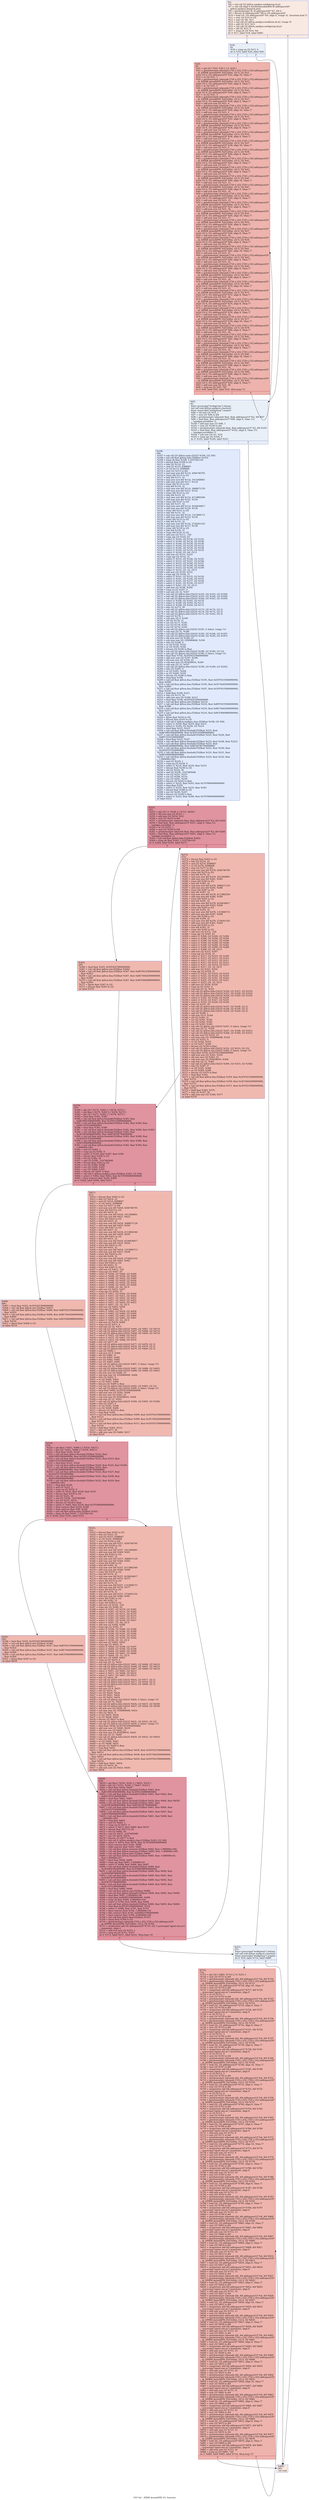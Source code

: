 digraph "CFG for '_Z9DR_kerneliiPfS_Py' function" {
	label="CFG for '_Z9DR_kerneliiPfS_Py' function";

	Node0x5183fc0 [shape=record,color="#3d50c3ff", style=filled, fillcolor="#efcebd70",label="{%5:\l  %6 = tail call i32 @llvm.amdgcn.workgroup.id.x()\l  %7 = tail call align 4 dereferenceable(64) i8 addrspace(4)*\l... @llvm.amdgcn.dispatch.ptr()\l  %8 = getelementptr i8, i8 addrspace(4)* %7, i64 4\l  %9 = bitcast i8 addrspace(4)* %8 to i16 addrspace(4)*\l  %10 = load i16, i16 addrspace(4)* %9, align 4, !range !4, !invariant.load !5\l  %11 = zext i16 %10 to i32\l  %12 = mul i32 %6, %11\l  %13 = tail call i32 @llvm.amdgcn.workitem.id.x(), !range !6\l  %14 = add i32 %12, %13\l  %15 = tail call i32 @llvm.amdgcn.workgroup.id.y()\l  %16 = shl i32 %15, 8\l  %17 = icmp slt i32 %14, %0\l  br i1 %17, label %18, label %885\l|{<s0>T|<s1>F}}"];
	Node0x5183fc0:s0 -> Node0x5186170;
	Node0x5183fc0:s1 -> Node0x5186200;
	Node0x5186170 [shape=record,color="#3d50c3ff", style=filled, fillcolor="#cedaeb70",label="{%18:\l18:                                               \l  %19 = icmp eq i32 %13, 0\l  br i1 %19, label %20, label %95\l|{<s0>T|<s1>F}}"];
	Node0x5186170:s0 -> Node0x5186400;
	Node0x5186170:s1 -> Node0x5186450;
	Node0x5186400 [shape=record,color="#b70d28ff", style=filled, fillcolor="#d6524470",label="{%20:\l20:                                               \l  %21 = phi i32 [ %93, %20 ], [ 0, %18 ]\l  %22 = getelementptr inbounds [720 x i32], [720 x i32] addrspace(3)*\l... @_ZZ9DR_kerneliiPfS_PyE5sHist, i32 0, i32 %21\l  store i32 0, i32 addrspace(3)* %22, align 16, !tbaa !7\l  %23 = or i32 %21, 1\l  %24 = getelementptr inbounds [720 x i32], [720 x i32] addrspace(3)*\l... @_ZZ9DR_kerneliiPfS_PyE5sHist, i32 0, i32 %23\l  store i32 0, i32 addrspace(3)* %24, align 4, !tbaa !7\l  %25 = or i32 %21, 2\l  %26 = getelementptr inbounds [720 x i32], [720 x i32] addrspace(3)*\l... @_ZZ9DR_kerneliiPfS_PyE5sHist, i32 0, i32 %25\l  store i32 0, i32 addrspace(3)* %26, align 8, !tbaa !7\l  %27 = or i32 %21, 3\l  %28 = getelementptr inbounds [720 x i32], [720 x i32] addrspace(3)*\l... @_ZZ9DR_kerneliiPfS_PyE5sHist, i32 0, i32 %27\l  store i32 0, i32 addrspace(3)* %28, align 4, !tbaa !7\l  %29 = add nuw nsw i32 %21, 4\l  %30 = getelementptr inbounds [720 x i32], [720 x i32] addrspace(3)*\l... @_ZZ9DR_kerneliiPfS_PyE5sHist, i32 0, i32 %29\l  store i32 0, i32 addrspace(3)* %30, align 16, !tbaa !7\l  %31 = add nuw nsw i32 %21, 5\l  %32 = getelementptr inbounds [720 x i32], [720 x i32] addrspace(3)*\l... @_ZZ9DR_kerneliiPfS_PyE5sHist, i32 0, i32 %31\l  store i32 0, i32 addrspace(3)* %32, align 4, !tbaa !7\l  %33 = add nuw nsw i32 %21, 6\l  %34 = getelementptr inbounds [720 x i32], [720 x i32] addrspace(3)*\l... @_ZZ9DR_kerneliiPfS_PyE5sHist, i32 0, i32 %33\l  store i32 0, i32 addrspace(3)* %34, align 8, !tbaa !7\l  %35 = add nuw nsw i32 %21, 7\l  %36 = getelementptr inbounds [720 x i32], [720 x i32] addrspace(3)*\l... @_ZZ9DR_kerneliiPfS_PyE5sHist, i32 0, i32 %35\l  store i32 0, i32 addrspace(3)* %36, align 4, !tbaa !7\l  %37 = add nuw nsw i32 %21, 8\l  %38 = getelementptr inbounds [720 x i32], [720 x i32] addrspace(3)*\l... @_ZZ9DR_kerneliiPfS_PyE5sHist, i32 0, i32 %37\l  store i32 0, i32 addrspace(3)* %38, align 16, !tbaa !7\l  %39 = add nuw nsw i32 %21, 9\l  %40 = getelementptr inbounds [720 x i32], [720 x i32] addrspace(3)*\l... @_ZZ9DR_kerneliiPfS_PyE5sHist, i32 0, i32 %39\l  store i32 0, i32 addrspace(3)* %40, align 4, !tbaa !7\l  %41 = add nuw nsw i32 %21, 10\l  %42 = getelementptr inbounds [720 x i32], [720 x i32] addrspace(3)*\l... @_ZZ9DR_kerneliiPfS_PyE5sHist, i32 0, i32 %41\l  store i32 0, i32 addrspace(3)* %42, align 8, !tbaa !7\l  %43 = add nuw nsw i32 %21, 11\l  %44 = getelementptr inbounds [720 x i32], [720 x i32] addrspace(3)*\l... @_ZZ9DR_kerneliiPfS_PyE5sHist, i32 0, i32 %43\l  store i32 0, i32 addrspace(3)* %44, align 4, !tbaa !7\l  %45 = add nuw nsw i32 %21, 12\l  %46 = getelementptr inbounds [720 x i32], [720 x i32] addrspace(3)*\l... @_ZZ9DR_kerneliiPfS_PyE5sHist, i32 0, i32 %45\l  store i32 0, i32 addrspace(3)* %46, align 16, !tbaa !7\l  %47 = add nuw nsw i32 %21, 13\l  %48 = getelementptr inbounds [720 x i32], [720 x i32] addrspace(3)*\l... @_ZZ9DR_kerneliiPfS_PyE5sHist, i32 0, i32 %47\l  store i32 0, i32 addrspace(3)* %48, align 4, !tbaa !7\l  %49 = add nuw nsw i32 %21, 14\l  %50 = getelementptr inbounds [720 x i32], [720 x i32] addrspace(3)*\l... @_ZZ9DR_kerneliiPfS_PyE5sHist, i32 0, i32 %49\l  store i32 0, i32 addrspace(3)* %50, align 8, !tbaa !7\l  %51 = add nuw nsw i32 %21, 15\l  %52 = getelementptr inbounds [720 x i32], [720 x i32] addrspace(3)*\l... @_ZZ9DR_kerneliiPfS_PyE5sHist, i32 0, i32 %51\l  store i32 0, i32 addrspace(3)* %52, align 4, !tbaa !7\l  %53 = add nuw nsw i32 %21, 16\l  %54 = getelementptr inbounds [720 x i32], [720 x i32] addrspace(3)*\l... @_ZZ9DR_kerneliiPfS_PyE5sHist, i32 0, i32 %53\l  store i32 0, i32 addrspace(3)* %54, align 16, !tbaa !7\l  %55 = add nuw nsw i32 %21, 17\l  %56 = getelementptr inbounds [720 x i32], [720 x i32] addrspace(3)*\l... @_ZZ9DR_kerneliiPfS_PyE5sHist, i32 0, i32 %55\l  store i32 0, i32 addrspace(3)* %56, align 4, !tbaa !7\l  %57 = add nuw nsw i32 %21, 18\l  %58 = getelementptr inbounds [720 x i32], [720 x i32] addrspace(3)*\l... @_ZZ9DR_kerneliiPfS_PyE5sHist, i32 0, i32 %57\l  store i32 0, i32 addrspace(3)* %58, align 8, !tbaa !7\l  %59 = add nuw nsw i32 %21, 19\l  %60 = getelementptr inbounds [720 x i32], [720 x i32] addrspace(3)*\l... @_ZZ9DR_kerneliiPfS_PyE5sHist, i32 0, i32 %59\l  store i32 0, i32 addrspace(3)* %60, align 4, !tbaa !7\l  %61 = add nuw nsw i32 %21, 20\l  %62 = getelementptr inbounds [720 x i32], [720 x i32] addrspace(3)*\l... @_ZZ9DR_kerneliiPfS_PyE5sHist, i32 0, i32 %61\l  store i32 0, i32 addrspace(3)* %62, align 16, !tbaa !7\l  %63 = add nuw nsw i32 %21, 21\l  %64 = getelementptr inbounds [720 x i32], [720 x i32] addrspace(3)*\l... @_ZZ9DR_kerneliiPfS_PyE5sHist, i32 0, i32 %63\l  store i32 0, i32 addrspace(3)* %64, align 4, !tbaa !7\l  %65 = add nuw nsw i32 %21, 22\l  %66 = getelementptr inbounds [720 x i32], [720 x i32] addrspace(3)*\l... @_ZZ9DR_kerneliiPfS_PyE5sHist, i32 0, i32 %65\l  store i32 0, i32 addrspace(3)* %66, align 8, !tbaa !7\l  %67 = add nuw nsw i32 %21, 23\l  %68 = getelementptr inbounds [720 x i32], [720 x i32] addrspace(3)*\l... @_ZZ9DR_kerneliiPfS_PyE5sHist, i32 0, i32 %67\l  store i32 0, i32 addrspace(3)* %68, align 4, !tbaa !7\l  %69 = add nuw nsw i32 %21, 24\l  %70 = getelementptr inbounds [720 x i32], [720 x i32] addrspace(3)*\l... @_ZZ9DR_kerneliiPfS_PyE5sHist, i32 0, i32 %69\l  store i32 0, i32 addrspace(3)* %70, align 16, !tbaa !7\l  %71 = add nuw nsw i32 %21, 25\l  %72 = getelementptr inbounds [720 x i32], [720 x i32] addrspace(3)*\l... @_ZZ9DR_kerneliiPfS_PyE5sHist, i32 0, i32 %71\l  store i32 0, i32 addrspace(3)* %72, align 4, !tbaa !7\l  %73 = add nuw nsw i32 %21, 26\l  %74 = getelementptr inbounds [720 x i32], [720 x i32] addrspace(3)*\l... @_ZZ9DR_kerneliiPfS_PyE5sHist, i32 0, i32 %73\l  store i32 0, i32 addrspace(3)* %74, align 8, !tbaa !7\l  %75 = add nuw nsw i32 %21, 27\l  %76 = getelementptr inbounds [720 x i32], [720 x i32] addrspace(3)*\l... @_ZZ9DR_kerneliiPfS_PyE5sHist, i32 0, i32 %75\l  store i32 0, i32 addrspace(3)* %76, align 4, !tbaa !7\l  %77 = add nuw nsw i32 %21, 28\l  %78 = getelementptr inbounds [720 x i32], [720 x i32] addrspace(3)*\l... @_ZZ9DR_kerneliiPfS_PyE5sHist, i32 0, i32 %77\l  store i32 0, i32 addrspace(3)* %78, align 16, !tbaa !7\l  %79 = add nuw nsw i32 %21, 29\l  %80 = getelementptr inbounds [720 x i32], [720 x i32] addrspace(3)*\l... @_ZZ9DR_kerneliiPfS_PyE5sHist, i32 0, i32 %79\l  store i32 0, i32 addrspace(3)* %80, align 4, !tbaa !7\l  %81 = add nuw nsw i32 %21, 30\l  %82 = getelementptr inbounds [720 x i32], [720 x i32] addrspace(3)*\l... @_ZZ9DR_kerneliiPfS_PyE5sHist, i32 0, i32 %81\l  store i32 0, i32 addrspace(3)* %82, align 8, !tbaa !7\l  %83 = add nuw nsw i32 %21, 31\l  %84 = getelementptr inbounds [720 x i32], [720 x i32] addrspace(3)*\l... @_ZZ9DR_kerneliiPfS_PyE5sHist, i32 0, i32 %83\l  store i32 0, i32 addrspace(3)* %84, align 4, !tbaa !7\l  %85 = add nuw nsw i32 %21, 32\l  %86 = getelementptr inbounds [720 x i32], [720 x i32] addrspace(3)*\l... @_ZZ9DR_kerneliiPfS_PyE5sHist, i32 0, i32 %85\l  store i32 0, i32 addrspace(3)* %86, align 16, !tbaa !7\l  %87 = add nuw nsw i32 %21, 33\l  %88 = getelementptr inbounds [720 x i32], [720 x i32] addrspace(3)*\l... @_ZZ9DR_kerneliiPfS_PyE5sHist, i32 0, i32 %87\l  store i32 0, i32 addrspace(3)* %88, align 4, !tbaa !7\l  %89 = add nuw nsw i32 %21, 34\l  %90 = getelementptr inbounds [720 x i32], [720 x i32] addrspace(3)*\l... @_ZZ9DR_kerneliiPfS_PyE5sHist, i32 0, i32 %89\l  store i32 0, i32 addrspace(3)* %90, align 8, !tbaa !7\l  %91 = add nuw nsw i32 %21, 35\l  %92 = getelementptr inbounds [720 x i32], [720 x i32] addrspace(3)*\l... @_ZZ9DR_kerneliiPfS_PyE5sHist, i32 0, i32 %91\l  store i32 0, i32 addrspace(3)* %92, align 4, !tbaa !7\l  %93 = add nuw nsw i32 %21, 36\l  %94 = icmp eq i32 %93, 720\l  br i1 %94, label %95, label %20, !llvm.loop !11\l|{<s0>T|<s1>F}}"];
	Node0x5186400:s0 -> Node0x5186450;
	Node0x5186400:s1 -> Node0x5186400;
	Node0x5186450 [shape=record,color="#3d50c3ff", style=filled, fillcolor="#cedaeb70",label="{%95:\l95:                                               \l  fence syncscope(\"workgroup\") release\l  tail call void @llvm.amdgcn.s.barrier()\l  fence syncscope(\"workgroup\") acquire\l  %96 = shl nsw i32 %14, 1\l  %97 = sext i32 %96 to i64\l  %98 = getelementptr inbounds float, float addrspace(1)* %2, i64 %97\l  %99 = load float, float addrspace(1)* %98, align 4, !tbaa !13,\l... !amdgpu.noclobber !5\l  %100 = add nuw nsw i32 %96, 1\l  %101 = sext i32 %100 to i64\l  %102 = getelementptr inbounds float, float addrspace(1)* %2, i64 %101\l  %103 = load float, float addrspace(1)* %102, align 4, !tbaa !13,\l... !amdgpu.noclobber !5\l  %104 = sub nsw i32 %1, %16\l  %105 = icmp sgt i32 %104, 0\l  br i1 %105, label %106, label %251\l|{<s0>T|<s1>F}}"];
	Node0x5186450:s0 -> Node0x518d3c0;
	Node0x5186450:s1 -> Node0x518d450;
	Node0x518d3c0 [shape=record,color="#3d50c3ff", style=filled, fillcolor="#b9d0f970",label="{%106:\l106:                                              \l  %107 = tail call i32 @llvm.smin.i32(i32 %104, i32 256)\l  %108 = tail call float @llvm.fabs.f32(float %103)\l  %109 = fcmp olt float %108, 1.310720e+05\l  %110 = bitcast float %108 to i32\l  %111 = lshr i32 %110, 23\l  %112 = and i32 %110, 8388607\l  %113 = or i32 %112, 8388608\l  %114 = zext i32 %113 to i64\l  %115 = mul nuw nsw i64 %114, 4266746795\l  %116 = trunc i64 %115 to i32\l  %117 = lshr i64 %115, 32\l  %118 = mul nuw nsw i64 %114, 1011060801\l  %119 = add nuw nsw i64 %117, %118\l  %120 = trunc i64 %119 to i32\l  %121 = lshr i64 %119, 32\l  %122 = mul nuw nsw i64 %114, 3680671129\l  %123 = add nuw nsw i64 %121, %122\l  %124 = trunc i64 %123 to i32\l  %125 = lshr i64 %123, 32\l  %126 = mul nuw nsw i64 %114, 4113882560\l  %127 = add nuw nsw i64 %125, %126\l  %128 = trunc i64 %127 to i32\l  %129 = lshr i64 %127, 32\l  %130 = mul nuw nsw i64 %114, 4230436817\l  %131 = add nuw nsw i64 %129, %130\l  %132 = trunc i64 %131 to i32\l  %133 = lshr i64 %131, 32\l  %134 = mul nuw nsw i64 %114, 1313084713\l  %135 = add nuw nsw i64 %133, %134\l  %136 = trunc i64 %135 to i32\l  %137 = lshr i64 %135, 32\l  %138 = mul nuw nsw i64 %114, 2734261102\l  %139 = add nuw nsw i64 %137, %138\l  %140 = trunc i64 %139 to i32\l  %141 = lshr i64 %139, 32\l  %142 = trunc i64 %141 to i32\l  %143 = add nsw i32 %111, -120\l  %144 = icmp ugt i32 %143, 63\l  %145 = select i1 %144, i32 %136, i32 %142\l  %146 = select i1 %144, i32 %132, i32 %140\l  %147 = select i1 %144, i32 %128, i32 %136\l  %148 = select i1 %144, i32 %124, i32 %132\l  %149 = select i1 %144, i32 %120, i32 %128\l  %150 = select i1 %144, i32 %116, i32 %124\l  %151 = select i1 %144, i32 -64, i32 0\l  %152 = add nsw i32 %151, %143\l  %153 = icmp ugt i32 %152, 31\l  %154 = select i1 %153, i32 %146, i32 %145\l  %155 = select i1 %153, i32 %147, i32 %146\l  %156 = select i1 %153, i32 %148, i32 %147\l  %157 = select i1 %153, i32 %149, i32 %148\l  %158 = select i1 %153, i32 %150, i32 %149\l  %159 = select i1 %153, i32 -32, i32 0\l  %160 = add nsw i32 %159, %152\l  %161 = icmp ugt i32 %160, 31\l  %162 = select i1 %161, i32 %155, i32 %154\l  %163 = select i1 %161, i32 %156, i32 %155\l  %164 = select i1 %161, i32 %157, i32 %156\l  %165 = select i1 %161, i32 %158, i32 %157\l  %166 = select i1 %161, i32 -32, i32 0\l  %167 = add nsw i32 %166, %160\l  %168 = icmp eq i32 %167, 0\l  %169 = sub nsw i32 32, %167\l  %170 = tail call i32 @llvm.fshr.i32(i32 %162, i32 %163, i32 %169)\l  %171 = tail call i32 @llvm.fshr.i32(i32 %163, i32 %164, i32 %169)\l  %172 = tail call i32 @llvm.fshr.i32(i32 %164, i32 %165, i32 %169)\l  %173 = select i1 %168, i32 %162, i32 %170\l  %174 = select i1 %168, i32 %163, i32 %171\l  %175 = select i1 %168, i32 %164, i32 %172\l  %176 = lshr i32 %173, 29\l  %177 = tail call i32 @llvm.fshl.i32(i32 %173, i32 %174, i32 2)\l  %178 = tail call i32 @llvm.fshl.i32(i32 %174, i32 %175, i32 2)\l  %179 = tail call i32 @llvm.fshl.i32(i32 %175, i32 %165, i32 2)\l  %180 = and i32 %176, 1\l  %181 = sub nsw i32 0, %180\l  %182 = shl i32 %176, 31\l  %183 = xor i32 %177, %181\l  %184 = xor i32 %178, %181\l  %185 = xor i32 %179, %181\l  %186 = tail call i32 @llvm.ctlz.i32(i32 %183, i1 false), !range !15\l  %187 = sub nsw i32 31, %186\l  %188 = tail call i32 @llvm.fshr.i32(i32 %183, i32 %184, i32 %187)\l  %189 = tail call i32 @llvm.fshr.i32(i32 %184, i32 %185, i32 %187)\l  %190 = shl nuw nsw i32 %186, 23\l  %191 = sub nuw nsw i32 1056964608, %190\l  %192 = lshr i32 %188, 9\l  %193 = or i32 %192, %191\l  %194 = or i32 %193, %182\l  %195 = bitcast i32 %194 to float\l  %196 = tail call i32 @llvm.fshl.i32(i32 %188, i32 %189, i32 23)\l  %197 = tail call i32 @llvm.ctlz.i32(i32 %196, i1 false), !range !15\l  %198 = fmul float %195, 0x3FF921FB40000000\l  %199 = add nuw nsw i32 %197, %186\l  %200 = shl nuw nsw i32 %199, 23\l  %201 = sub nuw nsw i32 855638016, %200\l  %202 = sub nsw i32 31, %197\l  %203 = tail call i32 @llvm.fshr.i32(i32 %196, i32 %189, i32 %202)\l  %204 = lshr i32 %203, 9\l  %205 = or i32 %201, %204\l  %206 = or i32 %205, %182\l  %207 = bitcast i32 %206 to float\l  %208 = fneg float %198\l  %209 = tail call float @llvm.fma.f32(float %195, float 0x3FF921FB40000000,\l... float %208)\l  %210 = tail call float @llvm.fma.f32(float %195, float 0x3E74442D00000000,\l... float %209)\l  %211 = tail call float @llvm.fma.f32(float %207, float 0x3FF921FB40000000,\l... float %210)\l  %212 = fadd float %198, %211\l  %213 = lshr i32 %173, 30\l  %214 = add nuw nsw i32 %180, %213\l  %215 = fmul float %108, 0x3FE45F3060000000\l  %216 = tail call float @llvm.rint.f32(float %215)\l  %217 = tail call float @llvm.fma.f32(float %216, float 0xBFF921FB40000000,\l... float %108)\l  %218 = tail call float @llvm.fma.f32(float %216, float 0xBE74442D00000000,\l... float %217)\l  %219 = tail call float @llvm.fma.f32(float %216, float 0xBCF8469880000000,\l... float %218)\l  %220 = fptosi float %216 to i32\l  %221 = bitcast float %103 to i32\l  %222 = tail call i1 @llvm.amdgcn.class.f32(float %108, i32 504)\l  %223 = select i1 %109, float %219, float %212\l  %224 = select i1 %109, i32 %220, i32 %214\l  %225 = fmul float %223, %223\l  %226 = tail call float @llvm.fmuladd.f32(float %225, float\l... 0xBF29833040000000, float 0x3F81103880000000)\l  %227 = tail call float @llvm.fmuladd.f32(float %225, float %226, float\l... 0xBFC55553A0000000)\l  %228 = fmul float %225, %227\l  %229 = tail call float @llvm.fmuladd.f32(float %223, float %228, float %223)\l  %230 = tail call float @llvm.fmuladd.f32(float %225, float\l... 0x3EFAEA6680000000, float 0xBF56C9E760000000)\l  %231 = tail call float @llvm.fmuladd.f32(float %225, float %230, float\l... 0x3FA5557EE0000000)\l  %232 = tail call float @llvm.fmuladd.f32(float %225, float %231, float\l... 0xBFE0000080000000)\l  %233 = tail call float @llvm.fmuladd.f32(float %225, float %232, float\l... 1.000000e+00)\l  %234 = and i32 %224, 1\l  %235 = icmp eq i32 %234, 0\l  %236 = select i1 %235, float %229, float %233\l  %237 = bitcast float %236 to i32\l  %238 = shl i32 %224, 30\l  %239 = and i32 %238, -2147483648\l  %240 = xor i32 %221, %237\l  %241 = xor i32 %240, %110\l  %242 = xor i32 %241, %239\l  %243 = bitcast i32 %242 to float\l  %244 = select i1 %222, float %243, float 0x7FF8000000000000\l  %245 = fneg float %229\l  %246 = select i1 %235, float %233, float %245\l  %247 = bitcast float %246 to i32\l  %248 = xor i32 %239, %247\l  %249 = bitcast i32 %248 to float\l  %250 = select i1 %222, float %249, float 0x7FF8000000000000\l  br label %252\l}"];
	Node0x518d3c0 -> Node0x5196630;
	Node0x518d450 [shape=record,color="#3d50c3ff", style=filled, fillcolor="#cedaeb70",label="{%251:\l251:                                              \l  fence syncscope(\"workgroup\") release\l  tail call void @llvm.amdgcn.s.barrier()\l  fence syncscope(\"workgroup\") acquire\l  br i1 %19, label %714, label %885\l|{<s0>T|<s1>F}}"];
	Node0x518d450:s0 -> Node0x5196920;
	Node0x518d450:s1 -> Node0x5186200;
	Node0x5196630 [shape=record,color="#b70d28ff", style=filled, fillcolor="#b70d2870",label="{%252:\l252:                                              \l  %253 = phi i32 [ 0, %106 ], [ %712, %658 ]\l  %254 = shl nuw nsw i32 %253, 1\l  %255 = add nsw i32 %254, %16\l  %256 = sext i32 %255 to i64\l  %257 = getelementptr inbounds float, float addrspace(1)* %3, i64 %256\l  %258 = load float, float addrspace(1)* %257, align 4, !tbaa !13,\l... !amdgpu.noclobber !5\l  %259 = or i32 %255, 1\l  %260 = sext i32 %259 to i64\l  %261 = getelementptr inbounds float, float addrspace(1)* %3, i64 %260\l  %262 = load float, float addrspace(1)* %261, align 4, !tbaa !13,\l... !amdgpu.noclobber !5\l  %263 = tail call float @llvm.fabs.f32(float %262)\l  %264 = fcmp olt float %263, 1.310720e+05\l  br i1 %264, label %265, label %273\l|{<s0>T|<s1>F}}"];
	Node0x5196630:s0 -> Node0x518f4f0;
	Node0x5196630:s1 -> Node0x518f580;
	Node0x518f4f0 [shape=record,color="#3d50c3ff", style=filled, fillcolor="#de614d70",label="{%265:\l265:                                              \l  %266 = fmul float %263, 0x3FE45F3060000000\l  %267 = tail call float @llvm.rint.f32(float %266)\l  %268 = tail call float @llvm.fma.f32(float %267, float 0xBFF921FB40000000,\l... float %263)\l  %269 = tail call float @llvm.fma.f32(float %267, float 0xBE74442D00000000,\l... float %268)\l  %270 = tail call float @llvm.fma.f32(float %267, float 0xBCF8469880000000,\l... float %269)\l  %271 = fptosi float %267 to i32\l  %272 = bitcast float %263 to i32\l  br label %379\l}"];
	Node0x518f4f0 -> Node0x51981d0;
	Node0x518f580 [shape=record,color="#3d50c3ff", style=filled, fillcolor="#de614d70",label="{%273:\l273:                                              \l  %274 = bitcast float %263 to i32\l  %275 = lshr i32 %274, 23\l  %276 = and i32 %274, 8388607\l  %277 = or i32 %276, 8388608\l  %278 = zext i32 %277 to i64\l  %279 = mul nuw nsw i64 %278, 4266746795\l  %280 = trunc i64 %279 to i32\l  %281 = lshr i64 %279, 32\l  %282 = mul nuw nsw i64 %278, 1011060801\l  %283 = add nuw nsw i64 %281, %282\l  %284 = trunc i64 %283 to i32\l  %285 = lshr i64 %283, 32\l  %286 = mul nuw nsw i64 %278, 3680671129\l  %287 = add nuw nsw i64 %285, %286\l  %288 = trunc i64 %287 to i32\l  %289 = lshr i64 %287, 32\l  %290 = mul nuw nsw i64 %278, 4113882560\l  %291 = add nuw nsw i64 %289, %290\l  %292 = trunc i64 %291 to i32\l  %293 = lshr i64 %291, 32\l  %294 = mul nuw nsw i64 %278, 4230436817\l  %295 = add nuw nsw i64 %293, %294\l  %296 = trunc i64 %295 to i32\l  %297 = lshr i64 %295, 32\l  %298 = mul nuw nsw i64 %278, 1313084713\l  %299 = add nuw nsw i64 %297, %298\l  %300 = trunc i64 %299 to i32\l  %301 = lshr i64 %299, 32\l  %302 = mul nuw nsw i64 %278, 2734261102\l  %303 = add nuw nsw i64 %301, %302\l  %304 = trunc i64 %303 to i32\l  %305 = lshr i64 %303, 32\l  %306 = trunc i64 %305 to i32\l  %307 = add nsw i32 %275, -120\l  %308 = icmp ugt i32 %307, 63\l  %309 = select i1 %308, i32 %300, i32 %306\l  %310 = select i1 %308, i32 %296, i32 %304\l  %311 = select i1 %308, i32 %292, i32 %300\l  %312 = select i1 %308, i32 %288, i32 %296\l  %313 = select i1 %308, i32 %284, i32 %292\l  %314 = select i1 %308, i32 %280, i32 %288\l  %315 = select i1 %308, i32 -64, i32 0\l  %316 = add nsw i32 %315, %307\l  %317 = icmp ugt i32 %316, 31\l  %318 = select i1 %317, i32 %310, i32 %309\l  %319 = select i1 %317, i32 %311, i32 %310\l  %320 = select i1 %317, i32 %312, i32 %311\l  %321 = select i1 %317, i32 %313, i32 %312\l  %322 = select i1 %317, i32 %314, i32 %313\l  %323 = select i1 %317, i32 -32, i32 0\l  %324 = add nsw i32 %323, %316\l  %325 = icmp ugt i32 %324, 31\l  %326 = select i1 %325, i32 %319, i32 %318\l  %327 = select i1 %325, i32 %320, i32 %319\l  %328 = select i1 %325, i32 %321, i32 %320\l  %329 = select i1 %325, i32 %322, i32 %321\l  %330 = select i1 %325, i32 -32, i32 0\l  %331 = add nsw i32 %330, %324\l  %332 = icmp eq i32 %331, 0\l  %333 = sub nsw i32 32, %331\l  %334 = tail call i32 @llvm.fshr.i32(i32 %326, i32 %327, i32 %333)\l  %335 = tail call i32 @llvm.fshr.i32(i32 %327, i32 %328, i32 %333)\l  %336 = tail call i32 @llvm.fshr.i32(i32 %328, i32 %329, i32 %333)\l  %337 = select i1 %332, i32 %326, i32 %334\l  %338 = select i1 %332, i32 %327, i32 %335\l  %339 = select i1 %332, i32 %328, i32 %336\l  %340 = lshr i32 %337, 29\l  %341 = tail call i32 @llvm.fshl.i32(i32 %337, i32 %338, i32 2)\l  %342 = tail call i32 @llvm.fshl.i32(i32 %338, i32 %339, i32 2)\l  %343 = tail call i32 @llvm.fshl.i32(i32 %339, i32 %329, i32 2)\l  %344 = and i32 %340, 1\l  %345 = sub nsw i32 0, %344\l  %346 = shl i32 %340, 31\l  %347 = xor i32 %341, %345\l  %348 = xor i32 %342, %345\l  %349 = xor i32 %343, %345\l  %350 = tail call i32 @llvm.ctlz.i32(i32 %347, i1 false), !range !15\l  %351 = sub nsw i32 31, %350\l  %352 = tail call i32 @llvm.fshr.i32(i32 %347, i32 %348, i32 %351)\l  %353 = tail call i32 @llvm.fshr.i32(i32 %348, i32 %349, i32 %351)\l  %354 = shl nuw nsw i32 %350, 23\l  %355 = sub nuw nsw i32 1056964608, %354\l  %356 = lshr i32 %352, 9\l  %357 = or i32 %356, %355\l  %358 = or i32 %357, %346\l  %359 = bitcast i32 %358 to float\l  %360 = tail call i32 @llvm.fshl.i32(i32 %352, i32 %353, i32 23)\l  %361 = tail call i32 @llvm.ctlz.i32(i32 %360, i1 false), !range !15\l  %362 = fmul float %359, 0x3FF921FB40000000\l  %363 = add nuw nsw i32 %361, %350\l  %364 = shl nuw nsw i32 %363, 23\l  %365 = sub nuw nsw i32 855638016, %364\l  %366 = sub nsw i32 31, %361\l  %367 = tail call i32 @llvm.fshr.i32(i32 %360, i32 %353, i32 %366)\l  %368 = lshr i32 %367, 9\l  %369 = or i32 %365, %368\l  %370 = or i32 %369, %346\l  %371 = bitcast i32 %370 to float\l  %372 = fneg float %362\l  %373 = tail call float @llvm.fma.f32(float %359, float 0x3FF921FB40000000,\l... float %372)\l  %374 = tail call float @llvm.fma.f32(float %359, float 0x3E74442D00000000,\l... float %373)\l  %375 = tail call float @llvm.fma.f32(float %371, float 0x3FF921FB40000000,\l... float %374)\l  %376 = fadd float %362, %375\l  %377 = lshr i32 %337, 30\l  %378 = add nuw nsw i32 %344, %377\l  br label %379\l}"];
	Node0x518f580 -> Node0x51981d0;
	Node0x51981d0 [shape=record,color="#b70d28ff", style=filled, fillcolor="#b70d2870",label="{%379:\l379:                                              \l  %380 = phi i32 [ %272, %265 ], [ %274, %273 ]\l  %381 = phi float [ %270, %265 ], [ %376, %273 ]\l  %382 = phi i32 [ %271, %265 ], [ %378, %273 ]\l  %383 = fmul float %381, %381\l  %384 = tail call float @llvm.fmuladd.f32(float %383, float\l... 0xBF29833040000000, float 0x3F81103880000000)\l  %385 = tail call float @llvm.fmuladd.f32(float %383, float %384, float\l... 0xBFC55553A0000000)\l  %386 = fmul float %383, %385\l  %387 = tail call float @llvm.fmuladd.f32(float %381, float %386, float %381)\l  %388 = tail call float @llvm.fmuladd.f32(float %383, float\l... 0x3EFAEA6680000000, float 0xBF56C9E760000000)\l  %389 = tail call float @llvm.fmuladd.f32(float %383, float %388, float\l... 0x3FA5557EE0000000)\l  %390 = tail call float @llvm.fmuladd.f32(float %383, float %389, float\l... 0xBFE0000080000000)\l  %391 = tail call float @llvm.fmuladd.f32(float %383, float %390, float\l... 1.000000e+00)\l  %392 = and i32 %382, 1\l  %393 = icmp eq i32 %392, 0\l  %394 = select i1 %393, float %387, float %391\l  %395 = bitcast float %394 to i32\l  %396 = shl i32 %382, 30\l  %397 = and i32 %396, -2147483648\l  %398 = bitcast float %262 to i32\l  %399 = xor i32 %380, %398\l  %400 = xor i32 %399, %397\l  %401 = xor i32 %400, %395\l  %402 = bitcast i32 %401 to float\l  %403 = tail call i1 @llvm.amdgcn.class.f32(float %263, i32 504)\l  %404 = select i1 %403, float %402, float 0x7FF8000000000000\l  %405 = fmul contract float %244, %404\l  br i1 %264, label %406, label %413\l|{<s0>T|<s1>F}}"];
	Node0x51981d0:s0 -> Node0x519dbf0;
	Node0x51981d0:s1 -> Node0x519dc40;
	Node0x519dbf0 [shape=record,color="#3d50c3ff", style=filled, fillcolor="#de614d70",label="{%406:\l406:                                              \l  %407 = fmul float %263, 0x3FE45F3060000000\l  %408 = tail call float @llvm.rint.f32(float %407)\l  %409 = tail call float @llvm.fma.f32(float %408, float 0xBFF921FB40000000,\l... float %263)\l  %410 = tail call float @llvm.fma.f32(float %408, float 0xBE74442D00000000,\l... float %409)\l  %411 = tail call float @llvm.fma.f32(float %408, float 0xBCF8469880000000,\l... float %410)\l  %412 = fptosi float %408 to i32\l  br label %519\l}"];
	Node0x519dbf0 -> Node0x519e2c0;
	Node0x519dc40 [shape=record,color="#3d50c3ff", style=filled, fillcolor="#de614d70",label="{%413:\l413:                                              \l  %414 = bitcast float %263 to i32\l  %415 = lshr i32 %414, 23\l  %416 = and i32 %414, 8388607\l  %417 = or i32 %416, 8388608\l  %418 = zext i32 %417 to i64\l  %419 = mul nuw nsw i64 %418, 4266746795\l  %420 = trunc i64 %419 to i32\l  %421 = lshr i64 %419, 32\l  %422 = mul nuw nsw i64 %418, 1011060801\l  %423 = add nuw nsw i64 %421, %422\l  %424 = trunc i64 %423 to i32\l  %425 = lshr i64 %423, 32\l  %426 = mul nuw nsw i64 %418, 3680671129\l  %427 = add nuw nsw i64 %425, %426\l  %428 = trunc i64 %427 to i32\l  %429 = lshr i64 %427, 32\l  %430 = mul nuw nsw i64 %418, 4113882560\l  %431 = add nuw nsw i64 %429, %430\l  %432 = trunc i64 %431 to i32\l  %433 = lshr i64 %431, 32\l  %434 = mul nuw nsw i64 %418, 4230436817\l  %435 = add nuw nsw i64 %433, %434\l  %436 = trunc i64 %435 to i32\l  %437 = lshr i64 %435, 32\l  %438 = mul nuw nsw i64 %418, 1313084713\l  %439 = add nuw nsw i64 %437, %438\l  %440 = trunc i64 %439 to i32\l  %441 = lshr i64 %439, 32\l  %442 = mul nuw nsw i64 %418, 2734261102\l  %443 = add nuw nsw i64 %441, %442\l  %444 = trunc i64 %443 to i32\l  %445 = lshr i64 %443, 32\l  %446 = trunc i64 %445 to i32\l  %447 = add nsw i32 %415, -120\l  %448 = icmp ugt i32 %447, 63\l  %449 = select i1 %448, i32 %440, i32 %446\l  %450 = select i1 %448, i32 %436, i32 %444\l  %451 = select i1 %448, i32 %432, i32 %440\l  %452 = select i1 %448, i32 %428, i32 %436\l  %453 = select i1 %448, i32 %424, i32 %432\l  %454 = select i1 %448, i32 %420, i32 %428\l  %455 = select i1 %448, i32 -64, i32 0\l  %456 = add nsw i32 %455, %447\l  %457 = icmp ugt i32 %456, 31\l  %458 = select i1 %457, i32 %450, i32 %449\l  %459 = select i1 %457, i32 %451, i32 %450\l  %460 = select i1 %457, i32 %452, i32 %451\l  %461 = select i1 %457, i32 %453, i32 %452\l  %462 = select i1 %457, i32 %454, i32 %453\l  %463 = select i1 %457, i32 -32, i32 0\l  %464 = add nsw i32 %463, %456\l  %465 = icmp ugt i32 %464, 31\l  %466 = select i1 %465, i32 %459, i32 %458\l  %467 = select i1 %465, i32 %460, i32 %459\l  %468 = select i1 %465, i32 %461, i32 %460\l  %469 = select i1 %465, i32 %462, i32 %461\l  %470 = select i1 %465, i32 -32, i32 0\l  %471 = add nsw i32 %470, %464\l  %472 = icmp eq i32 %471, 0\l  %473 = sub nsw i32 32, %471\l  %474 = tail call i32 @llvm.fshr.i32(i32 %466, i32 %467, i32 %473)\l  %475 = tail call i32 @llvm.fshr.i32(i32 %467, i32 %468, i32 %473)\l  %476 = tail call i32 @llvm.fshr.i32(i32 %468, i32 %469, i32 %473)\l  %477 = select i1 %472, i32 %466, i32 %474\l  %478 = select i1 %472, i32 %467, i32 %475\l  %479 = select i1 %472, i32 %468, i32 %476\l  %480 = lshr i32 %477, 29\l  %481 = tail call i32 @llvm.fshl.i32(i32 %477, i32 %478, i32 2)\l  %482 = tail call i32 @llvm.fshl.i32(i32 %478, i32 %479, i32 2)\l  %483 = tail call i32 @llvm.fshl.i32(i32 %479, i32 %469, i32 2)\l  %484 = and i32 %480, 1\l  %485 = sub nsw i32 0, %484\l  %486 = shl i32 %480, 31\l  %487 = xor i32 %481, %485\l  %488 = xor i32 %482, %485\l  %489 = xor i32 %483, %485\l  %490 = tail call i32 @llvm.ctlz.i32(i32 %487, i1 false), !range !15\l  %491 = sub nsw i32 31, %490\l  %492 = tail call i32 @llvm.fshr.i32(i32 %487, i32 %488, i32 %491)\l  %493 = tail call i32 @llvm.fshr.i32(i32 %488, i32 %489, i32 %491)\l  %494 = shl nuw nsw i32 %490, 23\l  %495 = sub nuw nsw i32 1056964608, %494\l  %496 = lshr i32 %492, 9\l  %497 = or i32 %496, %495\l  %498 = or i32 %497, %486\l  %499 = bitcast i32 %498 to float\l  %500 = tail call i32 @llvm.fshl.i32(i32 %492, i32 %493, i32 23)\l  %501 = tail call i32 @llvm.ctlz.i32(i32 %500, i1 false), !range !15\l  %502 = fmul float %499, 0x3FF921FB40000000\l  %503 = add nuw nsw i32 %501, %490\l  %504 = shl nuw nsw i32 %503, 23\l  %505 = sub nuw nsw i32 855638016, %504\l  %506 = sub nsw i32 31, %501\l  %507 = tail call i32 @llvm.fshr.i32(i32 %500, i32 %493, i32 %506)\l  %508 = lshr i32 %507, 9\l  %509 = or i32 %505, %508\l  %510 = or i32 %509, %486\l  %511 = bitcast i32 %510 to float\l  %512 = fneg float %502\l  %513 = tail call float @llvm.fma.f32(float %499, float 0x3FF921FB40000000,\l... float %512)\l  %514 = tail call float @llvm.fma.f32(float %499, float 0x3E74442D00000000,\l... float %513)\l  %515 = tail call float @llvm.fma.f32(float %511, float 0x3FF921FB40000000,\l... float %514)\l  %516 = fadd float %502, %515\l  %517 = lshr i32 %477, 30\l  %518 = add nuw nsw i32 %484, %517\l  br label %519\l}"];
	Node0x519dc40 -> Node0x519e2c0;
	Node0x519e2c0 [shape=record,color="#b70d28ff", style=filled, fillcolor="#b70d2870",label="{%519:\l519:                                              \l  %520 = phi float [ %411, %406 ], [ %516, %413 ]\l  %521 = phi i32 [ %412, %406 ], [ %518, %413 ]\l  %522 = fmul float %520, %520\l  %523 = tail call float @llvm.fmuladd.f32(float %522, float\l... 0xBF29833040000000, float 0x3F81103880000000)\l  %524 = tail call float @llvm.fmuladd.f32(float %522, float %523, float\l... 0xBFC55553A0000000)\l  %525 = fmul float %522, %524\l  %526 = tail call float @llvm.fmuladd.f32(float %520, float %525, float %520)\l  %527 = tail call float @llvm.fmuladd.f32(float %522, float\l... 0x3EFAEA6680000000, float 0xBF56C9E760000000)\l  %528 = tail call float @llvm.fmuladd.f32(float %522, float %527, float\l... 0x3FA5557EE0000000)\l  %529 = tail call float @llvm.fmuladd.f32(float %522, float %528, float\l... 0xBFE0000080000000)\l  %530 = tail call float @llvm.fmuladd.f32(float %522, float %529, float\l... 1.000000e+00)\l  %531 = fneg float %526\l  %532 = and i32 %521, 1\l  %533 = icmp eq i32 %532, 0\l  %534 = select i1 %533, float %530, float %531\l  %535 = bitcast float %534 to i32\l  %536 = shl i32 %521, 30\l  %537 = and i32 %536, -2147483648\l  %538 = xor i32 %537, %535\l  %539 = bitcast i32 %538 to float\l  %540 = select i1 %403, float %539, float 0x7FF8000000000000\l  %541 = fmul contract float %250, %540\l  %542 = fsub contract float %99, %258\l  %543 = tail call float @llvm.fabs.f32(float %542)\l  %544 = fcmp olt float %543, 1.310720e+05\l  br i1 %544, label %545, label %552\l|{<s0>T|<s1>F}}"];
	Node0x519e2c0:s0 -> Node0x51a5650;
	Node0x519e2c0:s1 -> Node0x51a56a0;
	Node0x51a5650 [shape=record,color="#3d50c3ff", style=filled, fillcolor="#de614d70",label="{%545:\l545:                                              \l  %546 = fmul float %543, 0x3FE45F3060000000\l  %547 = tail call float @llvm.rint.f32(float %546)\l  %548 = tail call float @llvm.fma.f32(float %547, float 0xBFF921FB40000000,\l... float %543)\l  %549 = tail call float @llvm.fma.f32(float %547, float 0xBE74442D00000000,\l... float %548)\l  %550 = tail call float @llvm.fma.f32(float %547, float 0xBCF8469880000000,\l... float %549)\l  %551 = fptosi float %547 to i32\l  br label %658\l}"];
	Node0x51a5650 -> Node0x5196a20;
	Node0x51a56a0 [shape=record,color="#3d50c3ff", style=filled, fillcolor="#de614d70",label="{%552:\l552:                                              \l  %553 = bitcast float %543 to i32\l  %554 = lshr i32 %553, 23\l  %555 = and i32 %553, 8388607\l  %556 = or i32 %555, 8388608\l  %557 = zext i32 %556 to i64\l  %558 = mul nuw nsw i64 %557, 4266746795\l  %559 = trunc i64 %558 to i32\l  %560 = lshr i64 %558, 32\l  %561 = mul nuw nsw i64 %557, 1011060801\l  %562 = add nuw nsw i64 %560, %561\l  %563 = trunc i64 %562 to i32\l  %564 = lshr i64 %562, 32\l  %565 = mul nuw nsw i64 %557, 3680671129\l  %566 = add nuw nsw i64 %564, %565\l  %567 = trunc i64 %566 to i32\l  %568 = lshr i64 %566, 32\l  %569 = mul nuw nsw i64 %557, 4113882560\l  %570 = add nuw nsw i64 %568, %569\l  %571 = trunc i64 %570 to i32\l  %572 = lshr i64 %570, 32\l  %573 = mul nuw nsw i64 %557, 4230436817\l  %574 = add nuw nsw i64 %572, %573\l  %575 = trunc i64 %574 to i32\l  %576 = lshr i64 %574, 32\l  %577 = mul nuw nsw i64 %557, 1313084713\l  %578 = add nuw nsw i64 %576, %577\l  %579 = trunc i64 %578 to i32\l  %580 = lshr i64 %578, 32\l  %581 = mul nuw nsw i64 %557, 2734261102\l  %582 = add nuw nsw i64 %580, %581\l  %583 = trunc i64 %582 to i32\l  %584 = lshr i64 %582, 32\l  %585 = trunc i64 %584 to i32\l  %586 = add nsw i32 %554, -120\l  %587 = icmp ugt i32 %586, 63\l  %588 = select i1 %587, i32 %579, i32 %585\l  %589 = select i1 %587, i32 %575, i32 %583\l  %590 = select i1 %587, i32 %571, i32 %579\l  %591 = select i1 %587, i32 %567, i32 %575\l  %592 = select i1 %587, i32 %563, i32 %571\l  %593 = select i1 %587, i32 %559, i32 %567\l  %594 = select i1 %587, i32 -64, i32 0\l  %595 = add nsw i32 %594, %586\l  %596 = icmp ugt i32 %595, 31\l  %597 = select i1 %596, i32 %589, i32 %588\l  %598 = select i1 %596, i32 %590, i32 %589\l  %599 = select i1 %596, i32 %591, i32 %590\l  %600 = select i1 %596, i32 %592, i32 %591\l  %601 = select i1 %596, i32 %593, i32 %592\l  %602 = select i1 %596, i32 -32, i32 0\l  %603 = add nsw i32 %602, %595\l  %604 = icmp ugt i32 %603, 31\l  %605 = select i1 %604, i32 %598, i32 %597\l  %606 = select i1 %604, i32 %599, i32 %598\l  %607 = select i1 %604, i32 %600, i32 %599\l  %608 = select i1 %604, i32 %601, i32 %600\l  %609 = select i1 %604, i32 -32, i32 0\l  %610 = add nsw i32 %609, %603\l  %611 = icmp eq i32 %610, 0\l  %612 = sub nsw i32 32, %610\l  %613 = tail call i32 @llvm.fshr.i32(i32 %605, i32 %606, i32 %612)\l  %614 = tail call i32 @llvm.fshr.i32(i32 %606, i32 %607, i32 %612)\l  %615 = tail call i32 @llvm.fshr.i32(i32 %607, i32 %608, i32 %612)\l  %616 = select i1 %611, i32 %605, i32 %613\l  %617 = select i1 %611, i32 %606, i32 %614\l  %618 = select i1 %611, i32 %607, i32 %615\l  %619 = lshr i32 %616, 29\l  %620 = tail call i32 @llvm.fshl.i32(i32 %616, i32 %617, i32 2)\l  %621 = tail call i32 @llvm.fshl.i32(i32 %617, i32 %618, i32 2)\l  %622 = tail call i32 @llvm.fshl.i32(i32 %618, i32 %608, i32 2)\l  %623 = and i32 %619, 1\l  %624 = sub nsw i32 0, %623\l  %625 = shl i32 %619, 31\l  %626 = xor i32 %620, %624\l  %627 = xor i32 %621, %624\l  %628 = xor i32 %622, %624\l  %629 = tail call i32 @llvm.ctlz.i32(i32 %626, i1 false), !range !15\l  %630 = sub nsw i32 31, %629\l  %631 = tail call i32 @llvm.fshr.i32(i32 %626, i32 %627, i32 %630)\l  %632 = tail call i32 @llvm.fshr.i32(i32 %627, i32 %628, i32 %630)\l  %633 = shl nuw nsw i32 %629, 23\l  %634 = sub nuw nsw i32 1056964608, %633\l  %635 = lshr i32 %631, 9\l  %636 = or i32 %635, %634\l  %637 = or i32 %636, %625\l  %638 = bitcast i32 %637 to float\l  %639 = tail call i32 @llvm.fshl.i32(i32 %631, i32 %632, i32 23)\l  %640 = tail call i32 @llvm.ctlz.i32(i32 %639, i1 false), !range !15\l  %641 = fmul float %638, 0x3FF921FB40000000\l  %642 = add nuw nsw i32 %640, %629\l  %643 = shl nuw nsw i32 %642, 23\l  %644 = sub nuw nsw i32 855638016, %643\l  %645 = sub nsw i32 31, %640\l  %646 = tail call i32 @llvm.fshr.i32(i32 %639, i32 %632, i32 %645)\l  %647 = lshr i32 %646, 9\l  %648 = or i32 %644, %647\l  %649 = or i32 %648, %625\l  %650 = bitcast i32 %649 to float\l  %651 = fneg float %641\l  %652 = tail call float @llvm.fma.f32(float %638, float 0x3FF921FB40000000,\l... float %651)\l  %653 = tail call float @llvm.fma.f32(float %638, float 0x3E74442D00000000,\l... float %652)\l  %654 = tail call float @llvm.fma.f32(float %650, float 0x3FF921FB40000000,\l... float %653)\l  %655 = fadd float %641, %654\l  %656 = lshr i32 %616, 30\l  %657 = add nuw nsw i32 %623, %656\l  br label %658\l}"];
	Node0x51a56a0 -> Node0x5196a20;
	Node0x5196a20 [shape=record,color="#b70d28ff", style=filled, fillcolor="#b70d2870",label="{%658:\l658:                                              \l  %659 = phi float [ %550, %545 ], [ %655, %552 ]\l  %660 = phi i32 [ %551, %545 ], [ %657, %552 ]\l  %661 = fmul float %659, %659\l  %662 = tail call float @llvm.fmuladd.f32(float %661, float\l... 0xBF29833040000000, float 0x3F81103880000000)\l  %663 = tail call float @llvm.fmuladd.f32(float %661, float %662, float\l... 0xBFC55553A0000000)\l  %664 = fmul float %661, %663\l  %665 = tail call float @llvm.fmuladd.f32(float %659, float %664, float %659)\l  %666 = tail call float @llvm.fmuladd.f32(float %661, float\l... 0x3EFAEA6680000000, float 0xBF56C9E760000000)\l  %667 = tail call float @llvm.fmuladd.f32(float %661, float %666, float\l... 0x3FA5557EE0000000)\l  %668 = tail call float @llvm.fmuladd.f32(float %661, float %667, float\l... 0xBFE0000080000000)\l  %669 = tail call float @llvm.fmuladd.f32(float %661, float %668, float\l... 1.000000e+00)\l  %670 = fneg float %665\l  %671 = and i32 %660, 1\l  %672 = icmp eq i32 %671, 0\l  %673 = select i1 %672, float %669, float %670\l  %674 = bitcast float %673 to i32\l  %675 = shl i32 %660, 30\l  %676 = and i32 %675, -2147483648\l  %677 = xor i32 %676, %674\l  %678 = bitcast i32 %677 to float\l  %679 = tail call i1 @llvm.amdgcn.class.f32(float %543, i32 504)\l  %680 = select i1 %679, float %678, float 0x7FF8000000000000\l  %681 = fmul contract float %541, %680\l  %682 = fadd contract float %405, %681\l  %683 = tail call float @llvm.minnum.f32(float %682, float 1.000000e+00)\l  %684 = tail call float @llvm.maxnum.f32(float %683, float -1.000000e+00)\l  %685 = tail call float @llvm.fabs.f32(float %684)\l  %686 = tail call float @llvm.fmuladd.f32(float %685, float -5.000000e-01,\l... float 5.000000e-01)\l  %687 = fmul float %684, %684\l  %688 = fcmp ogt float %685, 5.000000e-01\l  %689 = select i1 %688, float %686, float %687\l  %690 = tail call float @llvm.fmuladd.f32(float %689, float\l... 0x3FA38434E0000000, float 0x3F8BF8BB40000000)\l  %691 = tail call float @llvm.fmuladd.f32(float %689, float %690, float\l... 0x3FA0698780000000)\l  %692 = tail call float @llvm.fmuladd.f32(float %689, float %691, float\l... 0x3FA6C83620000000)\l  %693 = tail call float @llvm.fmuladd.f32(float %689, float %692, float\l... 0x3FB3337900000000)\l  %694 = tail call float @llvm.fmuladd.f32(float %689, float %693, float\l... 0x3FC5555580000000)\l  %695 = fmul float %689, %694\l  %696 = tail call float @llvm.sqrt.f32(float %689)\l  %697 = tail call float @llvm.fmuladd.f32(float %696, float %695, float %696)\l  %698 = fmul float %697, 2.000000e+00\l  %699 = fsub float 0x400921FB60000000, %698\l  %700 = fcmp olt float %684, 0.000000e+00\l  %701 = select i1 %700, float %699, float %698\l  %702 = tail call float @llvm.fmuladd.f32(float %684, float %695, float %684)\l  %703 = fsub float 0x3FF921FB60000000, %702\l  %704 = select i1 %688, float %701, float %703\l  %705 = fmul contract float %704, 1.800000e+02\l  %706 = fdiv contract float %705, 0x400921FA00000000\l  %707 = fmul contract float %706, 4.000000e+00\l  %708 = tail call float @llvm.floor.f32(float %707)\l  %709 = fptosi float %708 to i32\l  %710 = getelementptr inbounds [720 x i32], [720 x i32] addrspace(3)*\l... @_ZZ9DR_kerneliiPfS_PyE5sHist, i32 0, i32 %709\l  %711 = atomicrmw add i32 addrspace(3)* %710, i32 1 syncscope(\"agent-one-as\")\l... monotonic, align 4\l  %712 = add nuw nsw i32 %253, 1\l  %713 = icmp eq i32 %712, %107\l  br i1 %713, label %251, label %252, !llvm.loop !16\l|{<s0>T|<s1>F}}"];
	Node0x5196a20:s0 -> Node0x518d450;
	Node0x5196a20:s1 -> Node0x5196630;
	Node0x5196920 [shape=record,color="#b70d28ff", style=filled, fillcolor="#d6524470",label="{%714:\l714:                                              \l  %715 = phi i32 [ %883, %714 ], [ 0, %251 ]\l  %716 = zext i32 %715 to i64\l  %717 = getelementptr inbounds i64, i64 addrspace(1)* %4, i64 %716\l  %718 = getelementptr inbounds [720 x i32], [720 x i32] addrspace(3)*\l... @_ZZ9DR_kerneliiPfS_PyE5sHist, i32 0, i32 %715\l  %719 = load i32, i32 addrspace(3)* %718, align 16, !tbaa !7\l  %720 = zext i32 %719 to i64\l  %721 = atomicrmw add i64 addrspace(1)* %717, i64 %720\l... syncscope(\"agent-one-as\") monotonic, align 8\l  %722 = or i32 %715, 1\l  %723 = zext i32 %722 to i64\l  %724 = getelementptr inbounds i64, i64 addrspace(1)* %4, i64 %723\l  %725 = getelementptr inbounds [720 x i32], [720 x i32] addrspace(3)*\l... @_ZZ9DR_kerneliiPfS_PyE5sHist, i32 0, i32 %722\l  %726 = load i32, i32 addrspace(3)* %725, align 4, !tbaa !7\l  %727 = zext i32 %726 to i64\l  %728 = atomicrmw add i64 addrspace(1)* %724, i64 %727\l... syncscope(\"agent-one-as\") monotonic, align 8\l  %729 = or i32 %715, 2\l  %730 = zext i32 %729 to i64\l  %731 = getelementptr inbounds i64, i64 addrspace(1)* %4, i64 %730\l  %732 = getelementptr inbounds [720 x i32], [720 x i32] addrspace(3)*\l... @_ZZ9DR_kerneliiPfS_PyE5sHist, i32 0, i32 %729\l  %733 = load i32, i32 addrspace(3)* %732, align 8, !tbaa !7\l  %734 = zext i32 %733 to i64\l  %735 = atomicrmw add i64 addrspace(1)* %731, i64 %734\l... syncscope(\"agent-one-as\") monotonic, align 8\l  %736 = or i32 %715, 3\l  %737 = zext i32 %736 to i64\l  %738 = getelementptr inbounds i64, i64 addrspace(1)* %4, i64 %737\l  %739 = getelementptr inbounds [720 x i32], [720 x i32] addrspace(3)*\l... @_ZZ9DR_kerneliiPfS_PyE5sHist, i32 0, i32 %736\l  %740 = load i32, i32 addrspace(3)* %739, align 4, !tbaa !7\l  %741 = zext i32 %740 to i64\l  %742 = atomicrmw add i64 addrspace(1)* %738, i64 %741\l... syncscope(\"agent-one-as\") monotonic, align 8\l  %743 = or i32 %715, 4\l  %744 = zext i32 %743 to i64\l  %745 = getelementptr inbounds i64, i64 addrspace(1)* %4, i64 %744\l  %746 = getelementptr inbounds [720 x i32], [720 x i32] addrspace(3)*\l... @_ZZ9DR_kerneliiPfS_PyE5sHist, i32 0, i32 %743\l  %747 = load i32, i32 addrspace(3)* %746, align 16, !tbaa !7\l  %748 = zext i32 %747 to i64\l  %749 = atomicrmw add i64 addrspace(1)* %745, i64 %748\l... syncscope(\"agent-one-as\") monotonic, align 8\l  %750 = or i32 %715, 5\l  %751 = zext i32 %750 to i64\l  %752 = getelementptr inbounds i64, i64 addrspace(1)* %4, i64 %751\l  %753 = getelementptr inbounds [720 x i32], [720 x i32] addrspace(3)*\l... @_ZZ9DR_kerneliiPfS_PyE5sHist, i32 0, i32 %750\l  %754 = load i32, i32 addrspace(3)* %753, align 4, !tbaa !7\l  %755 = zext i32 %754 to i64\l  %756 = atomicrmw add i64 addrspace(1)* %752, i64 %755\l... syncscope(\"agent-one-as\") monotonic, align 8\l  %757 = or i32 %715, 6\l  %758 = zext i32 %757 to i64\l  %759 = getelementptr inbounds i64, i64 addrspace(1)* %4, i64 %758\l  %760 = getelementptr inbounds [720 x i32], [720 x i32] addrspace(3)*\l... @_ZZ9DR_kerneliiPfS_PyE5sHist, i32 0, i32 %757\l  %761 = load i32, i32 addrspace(3)* %760, align 8, !tbaa !7\l  %762 = zext i32 %761 to i64\l  %763 = atomicrmw add i64 addrspace(1)* %759, i64 %762\l... syncscope(\"agent-one-as\") monotonic, align 8\l  %764 = or i32 %715, 7\l  %765 = zext i32 %764 to i64\l  %766 = getelementptr inbounds i64, i64 addrspace(1)* %4, i64 %765\l  %767 = getelementptr inbounds [720 x i32], [720 x i32] addrspace(3)*\l... @_ZZ9DR_kerneliiPfS_PyE5sHist, i32 0, i32 %764\l  %768 = load i32, i32 addrspace(3)* %767, align 4, !tbaa !7\l  %769 = zext i32 %768 to i64\l  %770 = atomicrmw add i64 addrspace(1)* %766, i64 %769\l... syncscope(\"agent-one-as\") monotonic, align 8\l  %771 = add nuw nsw i32 %715, 8\l  %772 = zext i32 %771 to i64\l  %773 = getelementptr inbounds i64, i64 addrspace(1)* %4, i64 %772\l  %774 = getelementptr inbounds [720 x i32], [720 x i32] addrspace(3)*\l... @_ZZ9DR_kerneliiPfS_PyE5sHist, i32 0, i32 %771\l  %775 = load i32, i32 addrspace(3)* %774, align 16, !tbaa !7\l  %776 = zext i32 %775 to i64\l  %777 = atomicrmw add i64 addrspace(1)* %773, i64 %776\l... syncscope(\"agent-one-as\") monotonic, align 8\l  %778 = add nuw nsw i32 %715, 9\l  %779 = zext i32 %778 to i64\l  %780 = getelementptr inbounds i64, i64 addrspace(1)* %4, i64 %779\l  %781 = getelementptr inbounds [720 x i32], [720 x i32] addrspace(3)*\l... @_ZZ9DR_kerneliiPfS_PyE5sHist, i32 0, i32 %778\l  %782 = load i32, i32 addrspace(3)* %781, align 4, !tbaa !7\l  %783 = zext i32 %782 to i64\l  %784 = atomicrmw add i64 addrspace(1)* %780, i64 %783\l... syncscope(\"agent-one-as\") monotonic, align 8\l  %785 = add nuw nsw i32 %715, 10\l  %786 = zext i32 %785 to i64\l  %787 = getelementptr inbounds i64, i64 addrspace(1)* %4, i64 %786\l  %788 = getelementptr inbounds [720 x i32], [720 x i32] addrspace(3)*\l... @_ZZ9DR_kerneliiPfS_PyE5sHist, i32 0, i32 %785\l  %789 = load i32, i32 addrspace(3)* %788, align 8, !tbaa !7\l  %790 = zext i32 %789 to i64\l  %791 = atomicrmw add i64 addrspace(1)* %787, i64 %790\l... syncscope(\"agent-one-as\") monotonic, align 8\l  %792 = add nuw nsw i32 %715, 11\l  %793 = zext i32 %792 to i64\l  %794 = getelementptr inbounds i64, i64 addrspace(1)* %4, i64 %793\l  %795 = getelementptr inbounds [720 x i32], [720 x i32] addrspace(3)*\l... @_ZZ9DR_kerneliiPfS_PyE5sHist, i32 0, i32 %792\l  %796 = load i32, i32 addrspace(3)* %795, align 4, !tbaa !7\l  %797 = zext i32 %796 to i64\l  %798 = atomicrmw add i64 addrspace(1)* %794, i64 %797\l... syncscope(\"agent-one-as\") monotonic, align 8\l  %799 = add nuw nsw i32 %715, 12\l  %800 = zext i32 %799 to i64\l  %801 = getelementptr inbounds i64, i64 addrspace(1)* %4, i64 %800\l  %802 = getelementptr inbounds [720 x i32], [720 x i32] addrspace(3)*\l... @_ZZ9DR_kerneliiPfS_PyE5sHist, i32 0, i32 %799\l  %803 = load i32, i32 addrspace(3)* %802, align 16, !tbaa !7\l  %804 = zext i32 %803 to i64\l  %805 = atomicrmw add i64 addrspace(1)* %801, i64 %804\l... syncscope(\"agent-one-as\") monotonic, align 8\l  %806 = add nuw nsw i32 %715, 13\l  %807 = zext i32 %806 to i64\l  %808 = getelementptr inbounds i64, i64 addrspace(1)* %4, i64 %807\l  %809 = getelementptr inbounds [720 x i32], [720 x i32] addrspace(3)*\l... @_ZZ9DR_kerneliiPfS_PyE5sHist, i32 0, i32 %806\l  %810 = load i32, i32 addrspace(3)* %809, align 4, !tbaa !7\l  %811 = zext i32 %810 to i64\l  %812 = atomicrmw add i64 addrspace(1)* %808, i64 %811\l... syncscope(\"agent-one-as\") monotonic, align 8\l  %813 = add nuw nsw i32 %715, 14\l  %814 = zext i32 %813 to i64\l  %815 = getelementptr inbounds i64, i64 addrspace(1)* %4, i64 %814\l  %816 = getelementptr inbounds [720 x i32], [720 x i32] addrspace(3)*\l... @_ZZ9DR_kerneliiPfS_PyE5sHist, i32 0, i32 %813\l  %817 = load i32, i32 addrspace(3)* %816, align 8, !tbaa !7\l  %818 = zext i32 %817 to i64\l  %819 = atomicrmw add i64 addrspace(1)* %815, i64 %818\l... syncscope(\"agent-one-as\") monotonic, align 8\l  %820 = add nuw nsw i32 %715, 15\l  %821 = zext i32 %820 to i64\l  %822 = getelementptr inbounds i64, i64 addrspace(1)* %4, i64 %821\l  %823 = getelementptr inbounds [720 x i32], [720 x i32] addrspace(3)*\l... @_ZZ9DR_kerneliiPfS_PyE5sHist, i32 0, i32 %820\l  %824 = load i32, i32 addrspace(3)* %823, align 4, !tbaa !7\l  %825 = zext i32 %824 to i64\l  %826 = atomicrmw add i64 addrspace(1)* %822, i64 %825\l... syncscope(\"agent-one-as\") monotonic, align 8\l  %827 = add nuw nsw i32 %715, 16\l  %828 = zext i32 %827 to i64\l  %829 = getelementptr inbounds i64, i64 addrspace(1)* %4, i64 %828\l  %830 = getelementptr inbounds [720 x i32], [720 x i32] addrspace(3)*\l... @_ZZ9DR_kerneliiPfS_PyE5sHist, i32 0, i32 %827\l  %831 = load i32, i32 addrspace(3)* %830, align 16, !tbaa !7\l  %832 = zext i32 %831 to i64\l  %833 = atomicrmw add i64 addrspace(1)* %829, i64 %832\l... syncscope(\"agent-one-as\") monotonic, align 8\l  %834 = add nuw nsw i32 %715, 17\l  %835 = zext i32 %834 to i64\l  %836 = getelementptr inbounds i64, i64 addrspace(1)* %4, i64 %835\l  %837 = getelementptr inbounds [720 x i32], [720 x i32] addrspace(3)*\l... @_ZZ9DR_kerneliiPfS_PyE5sHist, i32 0, i32 %834\l  %838 = load i32, i32 addrspace(3)* %837, align 4, !tbaa !7\l  %839 = zext i32 %838 to i64\l  %840 = atomicrmw add i64 addrspace(1)* %836, i64 %839\l... syncscope(\"agent-one-as\") monotonic, align 8\l  %841 = add nuw nsw i32 %715, 18\l  %842 = zext i32 %841 to i64\l  %843 = getelementptr inbounds i64, i64 addrspace(1)* %4, i64 %842\l  %844 = getelementptr inbounds [720 x i32], [720 x i32] addrspace(3)*\l... @_ZZ9DR_kerneliiPfS_PyE5sHist, i32 0, i32 %841\l  %845 = load i32, i32 addrspace(3)* %844, align 8, !tbaa !7\l  %846 = zext i32 %845 to i64\l  %847 = atomicrmw add i64 addrspace(1)* %843, i64 %846\l... syncscope(\"agent-one-as\") monotonic, align 8\l  %848 = add nuw nsw i32 %715, 19\l  %849 = zext i32 %848 to i64\l  %850 = getelementptr inbounds i64, i64 addrspace(1)* %4, i64 %849\l  %851 = getelementptr inbounds [720 x i32], [720 x i32] addrspace(3)*\l... @_ZZ9DR_kerneliiPfS_PyE5sHist, i32 0, i32 %848\l  %852 = load i32, i32 addrspace(3)* %851, align 4, !tbaa !7\l  %853 = zext i32 %852 to i64\l  %854 = atomicrmw add i64 addrspace(1)* %850, i64 %853\l... syncscope(\"agent-one-as\") monotonic, align 8\l  %855 = add nuw nsw i32 %715, 20\l  %856 = zext i32 %855 to i64\l  %857 = getelementptr inbounds i64, i64 addrspace(1)* %4, i64 %856\l  %858 = getelementptr inbounds [720 x i32], [720 x i32] addrspace(3)*\l... @_ZZ9DR_kerneliiPfS_PyE5sHist, i32 0, i32 %855\l  %859 = load i32, i32 addrspace(3)* %858, align 16, !tbaa !7\l  %860 = zext i32 %859 to i64\l  %861 = atomicrmw add i64 addrspace(1)* %857, i64 %860\l... syncscope(\"agent-one-as\") monotonic, align 8\l  %862 = add nuw nsw i32 %715, 21\l  %863 = zext i32 %862 to i64\l  %864 = getelementptr inbounds i64, i64 addrspace(1)* %4, i64 %863\l  %865 = getelementptr inbounds [720 x i32], [720 x i32] addrspace(3)*\l... @_ZZ9DR_kerneliiPfS_PyE5sHist, i32 0, i32 %862\l  %866 = load i32, i32 addrspace(3)* %865, align 4, !tbaa !7\l  %867 = zext i32 %866 to i64\l  %868 = atomicrmw add i64 addrspace(1)* %864, i64 %867\l... syncscope(\"agent-one-as\") monotonic, align 8\l  %869 = add nuw nsw i32 %715, 22\l  %870 = zext i32 %869 to i64\l  %871 = getelementptr inbounds i64, i64 addrspace(1)* %4, i64 %870\l  %872 = getelementptr inbounds [720 x i32], [720 x i32] addrspace(3)*\l... @_ZZ9DR_kerneliiPfS_PyE5sHist, i32 0, i32 %869\l  %873 = load i32, i32 addrspace(3)* %872, align 8, !tbaa !7\l  %874 = zext i32 %873 to i64\l  %875 = atomicrmw add i64 addrspace(1)* %871, i64 %874\l... syncscope(\"agent-one-as\") monotonic, align 8\l  %876 = add nuw nsw i32 %715, 23\l  %877 = zext i32 %876 to i64\l  %878 = getelementptr inbounds i64, i64 addrspace(1)* %4, i64 %877\l  %879 = getelementptr inbounds [720 x i32], [720 x i32] addrspace(3)*\l... @_ZZ9DR_kerneliiPfS_PyE5sHist, i32 0, i32 %876\l  %880 = load i32, i32 addrspace(3)* %879, align 4, !tbaa !7\l  %881 = zext i32 %880 to i64\l  %882 = atomicrmw add i64 addrspace(1)* %878, i64 %881\l... syncscope(\"agent-one-as\") monotonic, align 8\l  %883 = add nuw nsw i32 %715, 24\l  %884 = icmp eq i32 %883, 720\l  br i1 %884, label %885, label %714, !llvm.loop !17\l|{<s0>T|<s1>F}}"];
	Node0x5196920:s0 -> Node0x5186200;
	Node0x5196920:s1 -> Node0x5196920;
	Node0x5186200 [shape=record,color="#3d50c3ff", style=filled, fillcolor="#efcebd70",label="{%885:\l885:                                              \l  ret void\l}"];
}
